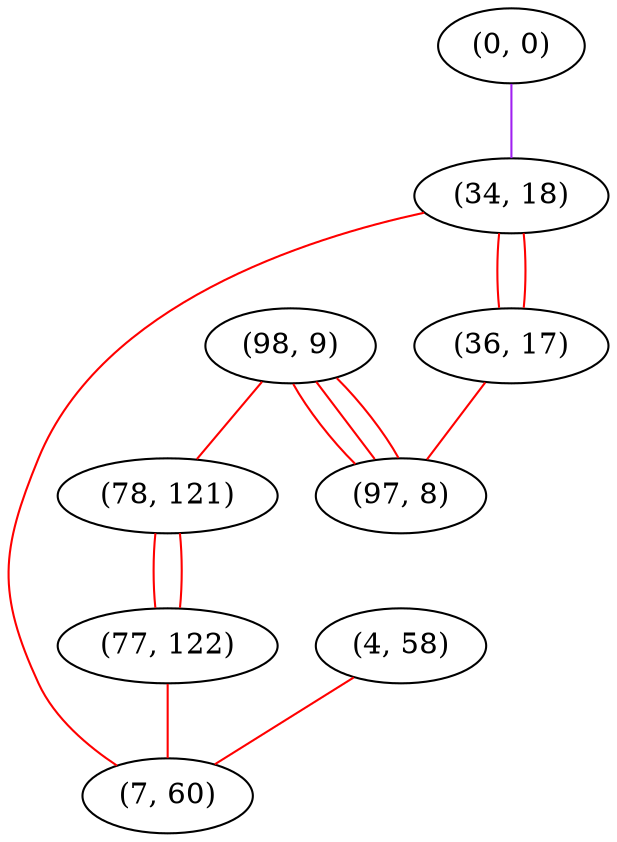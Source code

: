 graph "" {
"(0, 0)";
"(98, 9)";
"(34, 18)";
"(36, 17)";
"(78, 121)";
"(77, 122)";
"(4, 58)";
"(97, 8)";
"(7, 60)";
"(0, 0)" -- "(34, 18)"  [color=purple, key=0, weight=4];
"(98, 9)" -- "(78, 121)"  [color=red, key=0, weight=1];
"(98, 9)" -- "(97, 8)"  [color=red, key=0, weight=1];
"(98, 9)" -- "(97, 8)"  [color=red, key=1, weight=1];
"(98, 9)" -- "(97, 8)"  [color=red, key=2, weight=1];
"(34, 18)" -- "(7, 60)"  [color=red, key=0, weight=1];
"(34, 18)" -- "(36, 17)"  [color=red, key=0, weight=1];
"(34, 18)" -- "(36, 17)"  [color=red, key=1, weight=1];
"(36, 17)" -- "(97, 8)"  [color=red, key=0, weight=1];
"(78, 121)" -- "(77, 122)"  [color=red, key=0, weight=1];
"(78, 121)" -- "(77, 122)"  [color=red, key=1, weight=1];
"(77, 122)" -- "(7, 60)"  [color=red, key=0, weight=1];
"(4, 58)" -- "(7, 60)"  [color=red, key=0, weight=1];
}
